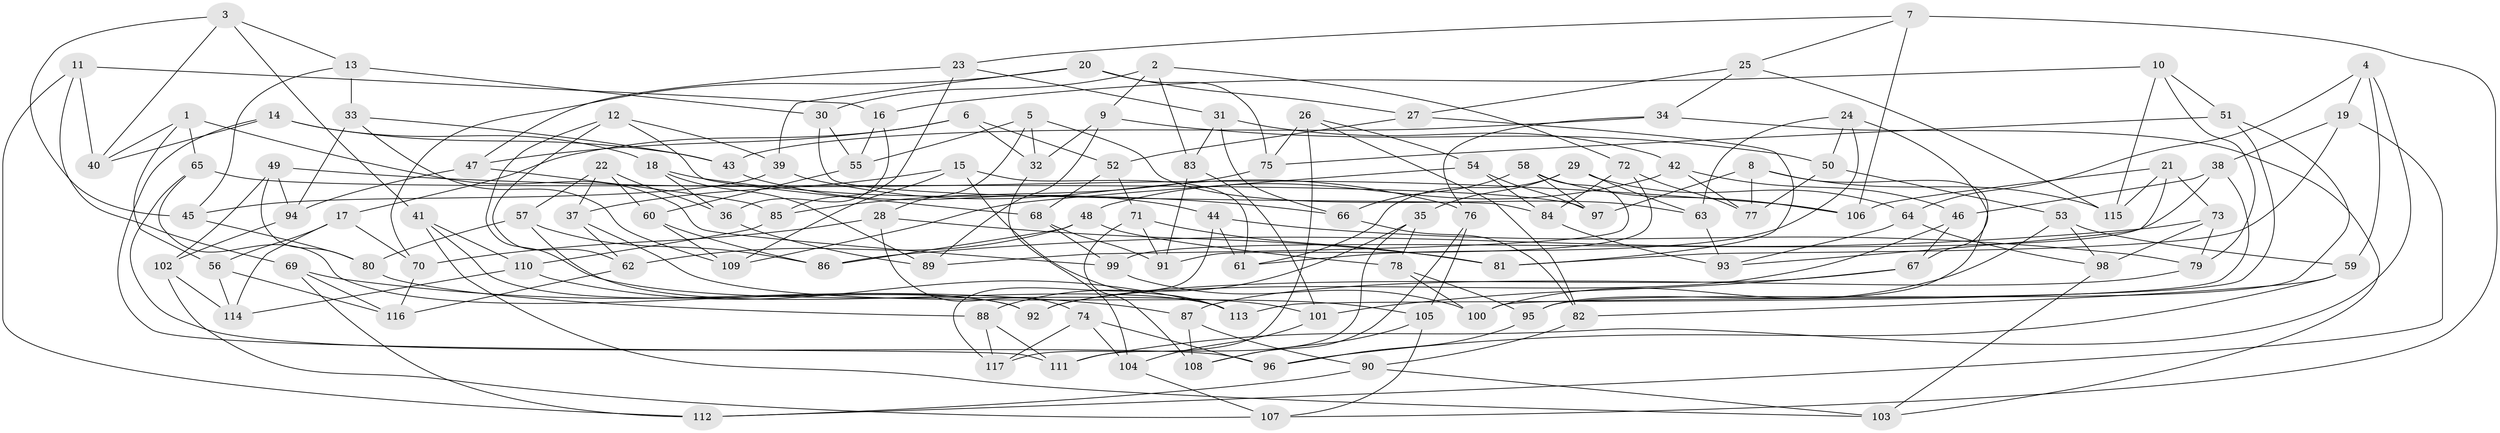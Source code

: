 // coarse degree distribution, {6: 0.4861111111111111, 5: 0.1388888888888889, 4: 0.3472222222222222, 3: 0.027777777777777776}
// Generated by graph-tools (version 1.1) at 2025/24/03/03/25 07:24:29]
// undirected, 117 vertices, 234 edges
graph export_dot {
graph [start="1"]
  node [color=gray90,style=filled];
  1;
  2;
  3;
  4;
  5;
  6;
  7;
  8;
  9;
  10;
  11;
  12;
  13;
  14;
  15;
  16;
  17;
  18;
  19;
  20;
  21;
  22;
  23;
  24;
  25;
  26;
  27;
  28;
  29;
  30;
  31;
  32;
  33;
  34;
  35;
  36;
  37;
  38;
  39;
  40;
  41;
  42;
  43;
  44;
  45;
  46;
  47;
  48;
  49;
  50;
  51;
  52;
  53;
  54;
  55;
  56;
  57;
  58;
  59;
  60;
  61;
  62;
  63;
  64;
  65;
  66;
  67;
  68;
  69;
  70;
  71;
  72;
  73;
  74;
  75;
  76;
  77;
  78;
  79;
  80;
  81;
  82;
  83;
  84;
  85;
  86;
  87;
  88;
  89;
  90;
  91;
  92;
  93;
  94;
  95;
  96;
  97;
  98;
  99;
  100;
  101;
  102;
  103;
  104;
  105;
  106;
  107;
  108;
  109;
  110;
  111;
  112;
  113;
  114;
  115;
  116;
  117;
  1 -- 56;
  1 -- 65;
  1 -- 40;
  1 -- 99;
  2 -- 9;
  2 -- 83;
  2 -- 72;
  2 -- 30;
  3 -- 41;
  3 -- 13;
  3 -- 40;
  3 -- 45;
  4 -- 64;
  4 -- 19;
  4 -- 111;
  4 -- 59;
  5 -- 63;
  5 -- 32;
  5 -- 55;
  5 -- 28;
  6 -- 32;
  6 -- 17;
  6 -- 52;
  6 -- 47;
  7 -- 106;
  7 -- 23;
  7 -- 25;
  7 -- 107;
  8 -- 95;
  8 -- 77;
  8 -- 97;
  8 -- 115;
  9 -- 89;
  9 -- 50;
  9 -- 32;
  10 -- 51;
  10 -- 79;
  10 -- 115;
  10 -- 16;
  11 -- 40;
  11 -- 69;
  11 -- 112;
  11 -- 16;
  12 -- 62;
  12 -- 39;
  12 -- 101;
  12 -- 68;
  13 -- 33;
  13 -- 45;
  13 -- 30;
  14 -- 43;
  14 -- 18;
  14 -- 40;
  14 -- 111;
  15 -- 109;
  15 -- 61;
  15 -- 37;
  15 -- 113;
  16 -- 55;
  16 -- 36;
  17 -- 70;
  17 -- 56;
  17 -- 114;
  18 -- 89;
  18 -- 36;
  18 -- 66;
  19 -- 81;
  19 -- 112;
  19 -- 38;
  20 -- 75;
  20 -- 27;
  20 -- 39;
  20 -- 70;
  21 -- 93;
  21 -- 106;
  21 -- 73;
  21 -- 115;
  22 -- 57;
  22 -- 60;
  22 -- 37;
  22 -- 36;
  23 -- 47;
  23 -- 85;
  23 -- 31;
  24 -- 50;
  24 -- 61;
  24 -- 67;
  24 -- 63;
  25 -- 115;
  25 -- 34;
  25 -- 27;
  26 -- 117;
  26 -- 75;
  26 -- 54;
  26 -- 82;
  27 -- 81;
  27 -- 52;
  28 -- 81;
  28 -- 70;
  28 -- 74;
  29 -- 61;
  29 -- 35;
  29 -- 63;
  29 -- 64;
  30 -- 55;
  30 -- 84;
  31 -- 66;
  31 -- 83;
  31 -- 42;
  32 -- 104;
  33 -- 109;
  33 -- 94;
  33 -- 43;
  34 -- 43;
  34 -- 76;
  34 -- 103;
  35 -- 78;
  35 -- 88;
  35 -- 111;
  36 -- 89;
  37 -- 62;
  37 -- 105;
  38 -- 99;
  38 -- 46;
  38 -- 113;
  39 -- 45;
  39 -- 76;
  41 -- 110;
  41 -- 103;
  41 -- 92;
  42 -- 48;
  42 -- 46;
  42 -- 77;
  43 -- 44;
  44 -- 61;
  44 -- 117;
  44 -- 79;
  45 -- 80;
  46 -- 67;
  46 -- 92;
  47 -- 94;
  47 -- 85;
  48 -- 62;
  48 -- 86;
  48 -- 78;
  49 -- 102;
  49 -- 80;
  49 -- 94;
  49 -- 106;
  50 -- 77;
  50 -- 53;
  51 -- 100;
  51 -- 75;
  51 -- 95;
  52 -- 71;
  52 -- 68;
  53 -- 100;
  53 -- 59;
  53 -- 98;
  54 -- 97;
  54 -- 84;
  54 -- 109;
  55 -- 60;
  56 -- 116;
  56 -- 114;
  57 -- 86;
  57 -- 80;
  57 -- 113;
  58 -- 66;
  58 -- 89;
  58 -- 106;
  58 -- 97;
  59 -- 96;
  59 -- 82;
  60 -- 86;
  60 -- 109;
  62 -- 116;
  63 -- 93;
  64 -- 93;
  64 -- 98;
  65 -- 92;
  65 -- 96;
  65 -- 97;
  66 -- 82;
  67 -- 92;
  67 -- 101;
  68 -- 91;
  68 -- 99;
  69 -- 116;
  69 -- 112;
  69 -- 87;
  70 -- 116;
  71 -- 81;
  71 -- 108;
  71 -- 91;
  72 -- 77;
  72 -- 84;
  72 -- 91;
  73 -- 79;
  73 -- 86;
  73 -- 98;
  74 -- 96;
  74 -- 104;
  74 -- 117;
  75 -- 85;
  76 -- 108;
  76 -- 105;
  78 -- 100;
  78 -- 95;
  79 -- 87;
  80 -- 88;
  82 -- 90;
  83 -- 101;
  83 -- 91;
  84 -- 93;
  85 -- 110;
  87 -- 90;
  87 -- 108;
  88 -- 111;
  88 -- 117;
  90 -- 112;
  90 -- 103;
  94 -- 102;
  95 -- 96;
  98 -- 103;
  99 -- 100;
  101 -- 104;
  102 -- 107;
  102 -- 114;
  104 -- 107;
  105 -- 108;
  105 -- 107;
  110 -- 113;
  110 -- 114;
}
